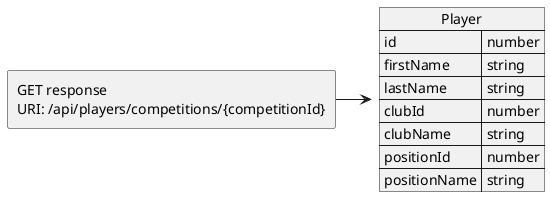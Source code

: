 @startuml Get competition player response
allowmixing

agent "GET response \nURI: /api/players/competitions/{competitionId}"
  json "Player" as J {
    "id": "number",
    "firstName": "string",
    "lastName": "string",
    "clubId": "number",
    "clubName": "string",
    "positionId": "number",
    "positionName": "string"
  }

"GET response \nURI: /api/players/competitions/{competitionId}" -> J 
@enduml